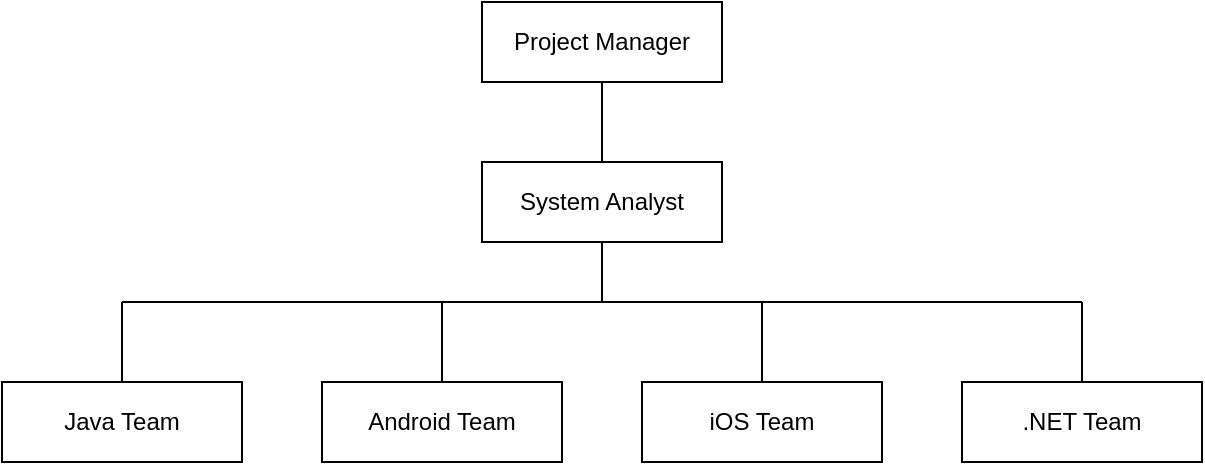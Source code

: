 <mxfile version="15.2.7" type="device"><diagram id="Om5O1EEVdn_pLE0FFCMW" name="Page-1"><mxGraphModel dx="1198" dy="621" grid="1" gridSize="10" guides="1" tooltips="1" connect="1" arrows="1" fold="1" page="1" pageScale="1" pageWidth="827" pageHeight="1169" math="0" shadow="0"><root><mxCell id="0"/><mxCell id="1" parent="0"/><mxCell id="DGOElOT_-rqAr6ixtJqL-1" value="Project Manager" style="rounded=0;whiteSpace=wrap;html=1;" vertex="1" parent="1"><mxGeometry x="360" y="90" width="120" height="40" as="geometry"/></mxCell><mxCell id="DGOElOT_-rqAr6ixtJqL-2" value="System Analyst" style="rounded=0;whiteSpace=wrap;html=1;" vertex="1" parent="1"><mxGeometry x="360" y="170" width="120" height="40" as="geometry"/></mxCell><mxCell id="DGOElOT_-rqAr6ixtJqL-3" value="Java Team" style="rounded=0;whiteSpace=wrap;html=1;" vertex="1" parent="1"><mxGeometry x="120" y="280" width="120" height="40" as="geometry"/></mxCell><mxCell id="DGOElOT_-rqAr6ixtJqL-4" value="Android Team" style="rounded=0;whiteSpace=wrap;html=1;" vertex="1" parent="1"><mxGeometry x="280" y="280" width="120" height="40" as="geometry"/></mxCell><mxCell id="DGOElOT_-rqAr6ixtJqL-5" value=".NET Team" style="rounded=0;whiteSpace=wrap;html=1;" vertex="1" parent="1"><mxGeometry x="600" y="280" width="120" height="40" as="geometry"/></mxCell><mxCell id="DGOElOT_-rqAr6ixtJqL-6" value="iOS Team" style="rounded=0;whiteSpace=wrap;html=1;" vertex="1" parent="1"><mxGeometry x="440" y="280" width="120" height="40" as="geometry"/></mxCell><mxCell id="DGOElOT_-rqAr6ixtJqL-8" value="" style="endArrow=none;html=1;entryX=0.5;entryY=1;entryDx=0;entryDy=0;" edge="1" parent="1" source="DGOElOT_-rqAr6ixtJqL-2" target="DGOElOT_-rqAr6ixtJqL-1"><mxGeometry width="50" height="50" relative="1" as="geometry"><mxPoint x="370" y="240" as="sourcePoint"/><mxPoint x="420" y="190" as="targetPoint"/></mxGeometry></mxCell><mxCell id="DGOElOT_-rqAr6ixtJqL-9" value="" style="endArrow=none;html=1;exitX=0.5;exitY=0;exitDx=0;exitDy=0;" edge="1" parent="1" source="DGOElOT_-rqAr6ixtJqL-3"><mxGeometry width="50" height="50" relative="1" as="geometry"><mxPoint x="370" y="240" as="sourcePoint"/><mxPoint x="180" y="240" as="targetPoint"/></mxGeometry></mxCell><mxCell id="DGOElOT_-rqAr6ixtJqL-10" value="" style="endArrow=none;html=1;" edge="1" parent="1"><mxGeometry width="50" height="50" relative="1" as="geometry"><mxPoint x="180" y="240" as="sourcePoint"/><mxPoint x="660" y="240" as="targetPoint"/></mxGeometry></mxCell><mxCell id="DGOElOT_-rqAr6ixtJqL-11" value="" style="endArrow=none;html=1;entryX=0.5;entryY=1;entryDx=0;entryDy=0;" edge="1" parent="1" target="DGOElOT_-rqAr6ixtJqL-2"><mxGeometry width="50" height="50" relative="1" as="geometry"><mxPoint x="420" y="240" as="sourcePoint"/><mxPoint x="420" y="190" as="targetPoint"/></mxGeometry></mxCell><mxCell id="DGOElOT_-rqAr6ixtJqL-12" value="" style="endArrow=none;html=1;exitX=0.5;exitY=0;exitDx=0;exitDy=0;" edge="1" parent="1" source="DGOElOT_-rqAr6ixtJqL-4"><mxGeometry width="50" height="50" relative="1" as="geometry"><mxPoint x="370" y="240" as="sourcePoint"/><mxPoint x="340" y="240" as="targetPoint"/></mxGeometry></mxCell><mxCell id="DGOElOT_-rqAr6ixtJqL-13" value="" style="endArrow=none;html=1;exitX=0.5;exitY=0;exitDx=0;exitDy=0;" edge="1" parent="1" source="DGOElOT_-rqAr6ixtJqL-6"><mxGeometry width="50" height="50" relative="1" as="geometry"><mxPoint x="370" y="240" as="sourcePoint"/><mxPoint x="500" y="240" as="targetPoint"/></mxGeometry></mxCell><mxCell id="DGOElOT_-rqAr6ixtJqL-14" value="" style="endArrow=none;html=1;exitX=0.5;exitY=0;exitDx=0;exitDy=0;" edge="1" parent="1" source="DGOElOT_-rqAr6ixtJqL-5"><mxGeometry width="50" height="50" relative="1" as="geometry"><mxPoint x="370" y="240" as="sourcePoint"/><mxPoint x="660" y="240" as="targetPoint"/></mxGeometry></mxCell></root></mxGraphModel></diagram></mxfile>